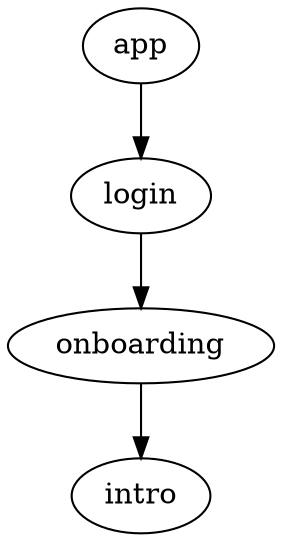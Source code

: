 // deeply nested flows should generate proper target paths
digraph TargetsTest02 {
  schemaFileName = "targets-test02-schema"
  targetsFileName = "targets-test02-targets"

  app [type = flow]
  login [type = flow]
  onboarding [type = flow]

  app -> login -> onboarding -> intro
}
